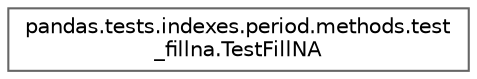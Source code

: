 digraph "Graphical Class Hierarchy"
{
 // LATEX_PDF_SIZE
  bgcolor="transparent";
  edge [fontname=Helvetica,fontsize=10,labelfontname=Helvetica,labelfontsize=10];
  node [fontname=Helvetica,fontsize=10,shape=box,height=0.2,width=0.4];
  rankdir="LR";
  Node0 [id="Node000000",label="pandas.tests.indexes.period.methods.test\l_fillna.TestFillNA",height=0.2,width=0.4,color="grey40", fillcolor="white", style="filled",URL="$db/d59/classpandas_1_1tests_1_1indexes_1_1period_1_1methods_1_1test__fillna_1_1TestFillNA.html",tooltip=" "];
}
